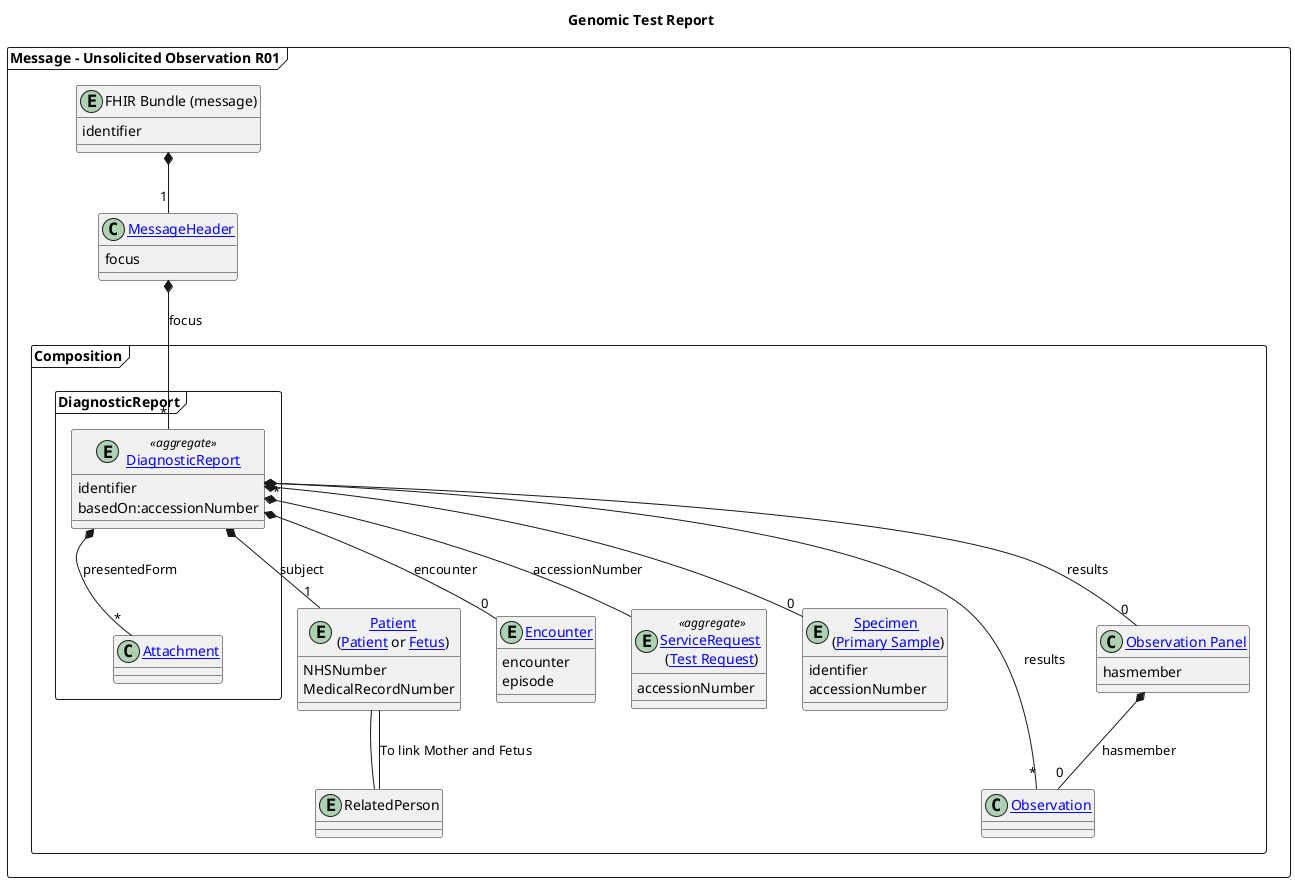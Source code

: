 @startuml

skinparam svgDimensionStyle false

title "Genomic Test Report"

frame "Message - Unsolicited Observation R01" as Message {

entity "FHIR Bundle (message)" as oru {
identifier
}

class "[[StructureDefinition-MessageHeader.html MessageHeader]]" as MSH {
 focus
}

  frame Composition {
     entity "[[StructureDefinition-Patient.html Patient]]\n([[https://simplifier.net/guide/fhir-genomics-implementation-guide/Home/Design/Clinicalheadings#Patient Patient]] or [[https://simplifier.net/guide/fhir-genomics-implementation-guide/Home/Design/Clinicalheadings#Fetus Fetus]])" as PID {
    NHSNumber
    MedicalRecordNumber
    }

    entity "[[StructureDefinition-Encounter.html Encounter]]" as PV1 {
    encounter
    episode
    }

    entity "[[StructureDefinition-ServiceRequest.html ServiceRequest]] \n([[https://simplifier.net/guide/fhir-genomics-implementation-guide/Home/Design/Clinicalheadings#Test-Request Test Request]])" as ORC <<aggregate>> {
      accessionNumber
    }

    entity "[[StructureDefinition-Specimen.html Specimen]] \n([[https://simplifier.net/guide/fhir-genomics-implementation-guide/Home/Design/Clinicalheadings#Primary-Sample Primary Sample]])" as SPM {
    identifier
    accessionNumber
    }

   class "[[StructureDefinition-Observation.html Observation]]" as OBX {
      }


      class "[[StructureDefinition-Observation-Panel.html Observation Panel]]" as panel {
      hasmember
      }


    frame DiagnosticReport {
    entity "[[StructureDefinition-DiagnosticReport.html DiagnosticReport]]" as OBR <<aggregate>> {
         identifier
         basedOn:accessionNumber
    }
    class "[[StructureDefinition-Attachment.html Attachment]]" as OBX2

    }
    entity "RelatedPerson" as NK1

     panel *-d- "0" OBX: hasmember
  }
}

oru *-d- "1" MSH
MSH *-d- "*" OBR: focus
OBR *-- "0" SPM
OBR "*" *--  ORC : accessionNumber
OBR *-- "1" PID : subject
OBR *-- "0" PV1 : encounter
OBR *-- "*" OBX : results
OBR *-- "0" panel: results
OBR *-- "*" OBX2: presentedForm
NK1 -- PID : To link Mother and Fetus
PID -- NK1

@enduml
